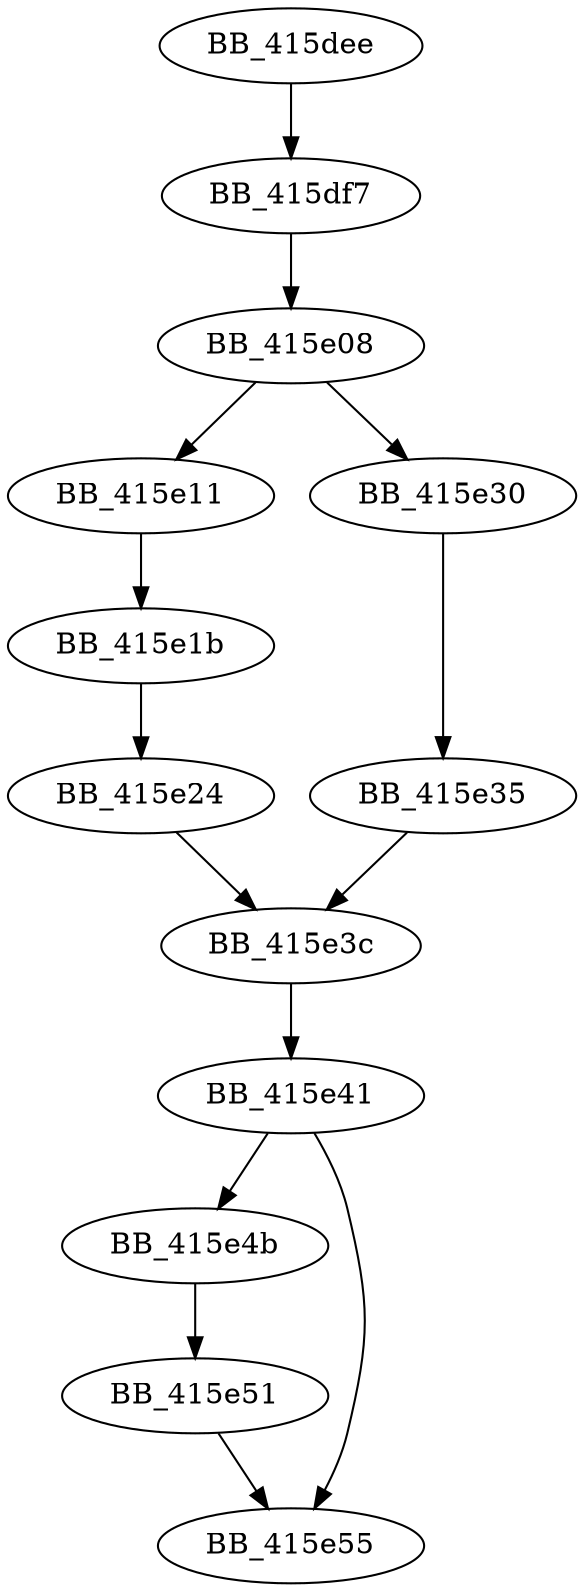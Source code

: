 DiGraph __Getctype{
BB_415dee->BB_415df7
BB_415df7->BB_415e08
BB_415e08->BB_415e11
BB_415e08->BB_415e30
BB_415e11->BB_415e1b
BB_415e1b->BB_415e24
BB_415e24->BB_415e3c
BB_415e30->BB_415e35
BB_415e35->BB_415e3c
BB_415e3c->BB_415e41
BB_415e41->BB_415e4b
BB_415e41->BB_415e55
BB_415e4b->BB_415e51
BB_415e51->BB_415e55
}
